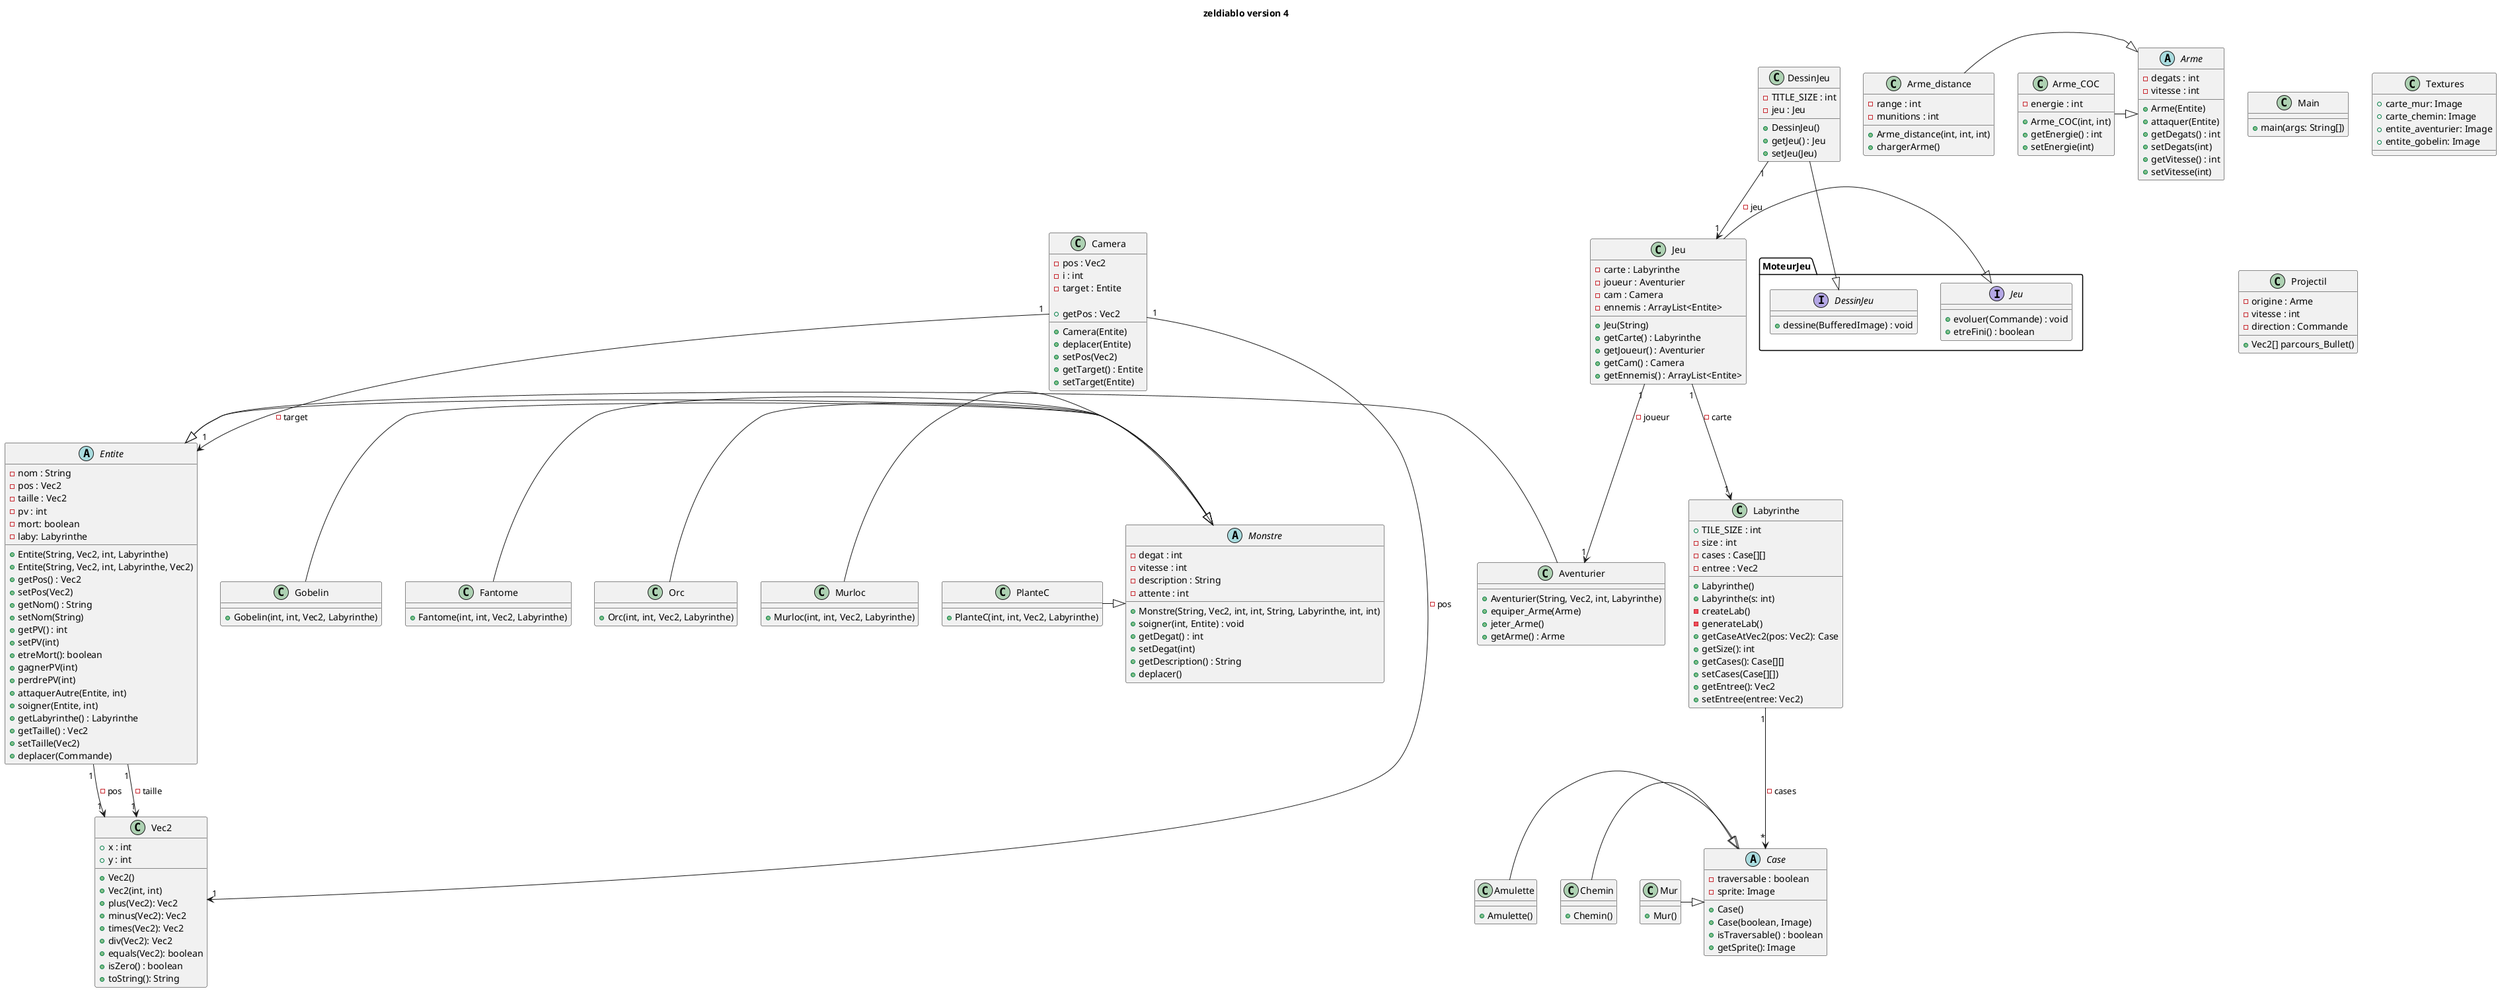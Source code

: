 @startuml
title zeldiablo version 4

class Jeu{
    - carte : Labyrinthe
    - joueur : Aventurier
    - cam : Camera
    - ennemis : ArrayList<Entite>

    + Jeu(String)
    + getCarte() : Labyrinthe
    + getJoueur() : Aventurier
    + getCam() : Camera
    + getEnnemis() : ArrayList<Entite>
}

abstract class Case{
    - traversable : boolean
    - sprite: Image

    + Case()
    + Case(boolean, Image)
    + isTraversable() : boolean
    + getSprite(): Image
}

class Chemin{
    + Chemin()
}

class Mur{
    + Mur()
}

class Amulette{
    + Amulette()
}

class Labyrinthe {
    + TILE_SIZE : int
    - size : int
    - cases : Case[][]
    - entree : Vec2

    + Labyrinthe()
    + Labyrinthe(s: int)
    - createLab()
    - generateLab()
    + getCaseAtVec2(pos: Vec2): Case
    + getSize(): int
    + getCases(): Case[][]
    + setCases(Case[][])
    + getEntree(): Vec2
    + setEntree(entree: Vec2)
}

class Vec2 {
    + x : int
    + y : int

    + Vec2()
    + Vec2(int, int)
    + plus(Vec2): Vec2
    + minus(Vec2): Vec2
    + times(Vec2): Vec2
    + div(Vec2): Vec2
    + equals(Vec2): boolean
    + isZero() : boolean
    + toString(): String
}

abstract class Entite{
    - nom : String
    - pos : Vec2
    - taille : Vec2
    - pv : int
    - mort: boolean
    - laby: Labyrinthe

    + Entite(String, Vec2, int, Labyrinthe)
    + Entite(String, Vec2, int, Labyrinthe, Vec2)
    + getPos() : Vec2
    + setPos(Vec2)
    + getNom() : String
    + setNom(String)
    + getPV() : int
    + setPV(int)
    + etreMort(): boolean
    + gagnerPV(int) 
    + perdrePV(int)
    + attaquerAutre(Entite, int)
    + soigner(Entite, int)
    + getLabyrinthe() : Labyrinthe
    + getTaille() : Vec2
    + setTaille(Vec2)
    + deplacer(Commande)
}

abstract Monstre{
    - degat : int
    - vitesse : int
    - description : String
    - attente : int

    + Monstre(String, Vec2, int, int, String, Labyrinthe, int, int)
    + soigner(int, Entite) : void
    + getDegat() : int
    + setDegat(int)
    + getDescription() : String
    + deplacer()
}

class Gobelin{
    + Gobelin(int, int, Vec2, Labyrinthe)
}

class Fantome{
    + Fantome(int, int, Vec2, Labyrinthe)
}

class Orc{
    + Orc(int, int, Vec2, Labyrinthe)
}

class Murloc{
    + Murloc(int, int, Vec2, Labyrinthe)
}

class PlanteC{
    + PlanteC(int, int, Vec2, Labyrinthe)
}

class Aventurier{
    + Aventurier(String, Vec2, int, Labyrinthe)
    + equiper_Arme(Arme)
    + jeter_Arme()
    + getArme() : Arme
}

class DessinJeu{
    - TITLE_SIZE : int
    - jeu : Jeu

    + DessinJeu()
    + getJeu() : Jeu
    + setJeu(Jeu)
}

class Main{
    + main(args: String[])
}

interface MoteurJeu.DessinJeu{
    + dessine(BufferedImage) : void
}

interface MoteurJeu.Jeu{
    + evoluer(Commande) : void
    + etreFini() : boolean
}


class Camera {
    - pos : Vec2
    - i : int
    - target : Entite

    + Camera(Entite)
    + deplacer(Entite)
    + getPos : Vec2
    + setPos(Vec2)
    + getTarget() : Entite
    + setTarget(Entite)
}

class Textures {
    + carte_mur: Image
    + carte_chemin: Image
    + entite_aventurier: Image
    + entite_gobelin: Image
}

abstract class Arme{
    - degats : int
    - vitesse : int

    + Arme(Entite)
    + attaquer(Entite)
    + getDegats() : int
    + setDegats(int)
    + getVitesse() : int
    + setVitesse(int)
}

class Arme_distance{
    - range : int
    - munitions : int

    + Arme_distance(int, int, int)
    + chargerArme()
}

class Arme_COC {
    - energie : int

    + Arme_COC(int, int)
    + getEnergie() : int
    + setEnergie(int)
}
class Projectil{
    - origine : Arme
    - vitesse : int
    - direction : Commande

    + Vec2[] parcours_Bullet()
}


Labyrinthe "1" --> "*" Case : - cases
Chemin -|> Case
Mur -|> Case
Amulette -|> Case
Jeu -|> MoteurJeu.Jeu
DessinJeu -|> MoteurJeu.DessinJeu
Aventurier -|> Entite
Monstre -|> Entite
Gobelin -|> Monstre
Fantome -|> Monstre
Orc -|> Monstre
Murloc -|> Monstre
PlanteC -|> Monstre
Arme_distance -|> Arme
Arme_COC -|> Arme
Jeu "1" --> "1" Labyrinthe : - carte
Jeu "1" --> "1" Aventurier : - joueur
DessinJeu "1" --> "1" Jeu : - jeu
Camera "1" --> "1" Entite : - target
Camera "1" --> "1" Vec2 : - pos
Entite "1" --> "1" Vec2 : - pos
Entite "1" --> "1" Vec2 : - taille
@enduml